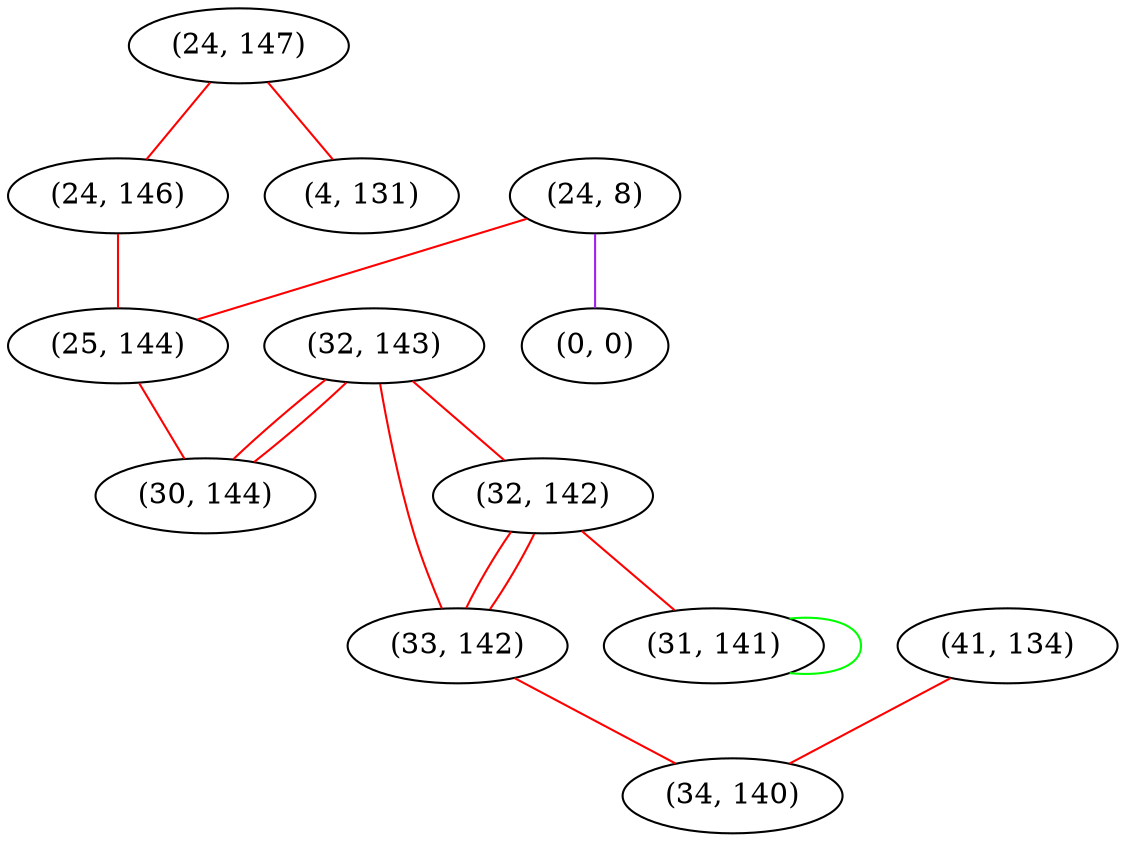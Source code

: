 graph "" {
"(24, 147)";
"(24, 8)";
"(24, 146)";
"(32, 143)";
"(32, 142)";
"(33, 142)";
"(25, 144)";
"(0, 0)";
"(31, 141)";
"(30, 144)";
"(4, 131)";
"(41, 134)";
"(34, 140)";
"(24, 147)" -- "(24, 146)"  [color=red, key=0, weight=1];
"(24, 147)" -- "(4, 131)"  [color=red, key=0, weight=1];
"(24, 8)" -- "(25, 144)"  [color=red, key=0, weight=1];
"(24, 8)" -- "(0, 0)"  [color=purple, key=0, weight=4];
"(24, 146)" -- "(25, 144)"  [color=red, key=0, weight=1];
"(32, 143)" -- "(32, 142)"  [color=red, key=0, weight=1];
"(32, 143)" -- "(33, 142)"  [color=red, key=0, weight=1];
"(32, 143)" -- "(30, 144)"  [color=red, key=0, weight=1];
"(32, 143)" -- "(30, 144)"  [color=red, key=1, weight=1];
"(32, 142)" -- "(31, 141)"  [color=red, key=0, weight=1];
"(32, 142)" -- "(33, 142)"  [color=red, key=0, weight=1];
"(32, 142)" -- "(33, 142)"  [color=red, key=1, weight=1];
"(33, 142)" -- "(34, 140)"  [color=red, key=0, weight=1];
"(25, 144)" -- "(30, 144)"  [color=red, key=0, weight=1];
"(31, 141)" -- "(31, 141)"  [color=green, key=0, weight=2];
"(41, 134)" -- "(34, 140)"  [color=red, key=0, weight=1];
}
